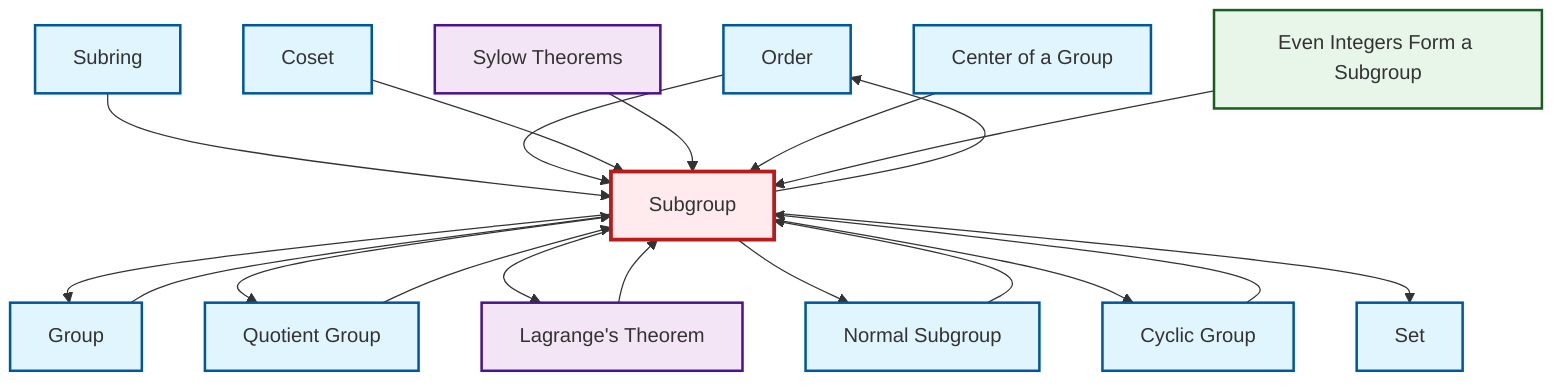 graph TD
    classDef definition fill:#e1f5fe,stroke:#01579b,stroke-width:2px
    classDef theorem fill:#f3e5f5,stroke:#4a148c,stroke-width:2px
    classDef axiom fill:#fff3e0,stroke:#e65100,stroke-width:2px
    classDef example fill:#e8f5e9,stroke:#1b5e20,stroke-width:2px
    classDef current fill:#ffebee,stroke:#b71c1c,stroke-width:3px
    def-order["Order"]:::definition
    def-cyclic-group["Cyclic Group"]:::definition
    def-subring["Subring"]:::definition
    def-group["Group"]:::definition
    def-normal-subgroup["Normal Subgroup"]:::definition
    def-subgroup["Subgroup"]:::definition
    def-set["Set"]:::definition
    thm-lagrange["Lagrange's Theorem"]:::theorem
    ex-even-integers-subgroup["Even Integers Form a Subgroup"]:::example
    def-center-of-group["Center of a Group"]:::definition
    def-coset["Coset"]:::definition
    def-quotient-group["Quotient Group"]:::definition
    thm-sylow["Sylow Theorems"]:::theorem
    def-group --> def-subgroup
    def-subring --> def-subgroup
    def-normal-subgroup --> def-subgroup
    def-subgroup --> def-group
    thm-lagrange --> def-subgroup
    def-quotient-group --> def-subgroup
    def-order --> def-subgroup
    def-subgroup --> def-quotient-group
    def-coset --> def-subgroup
    def-subgroup --> thm-lagrange
    def-cyclic-group --> def-subgroup
    def-subgroup --> def-normal-subgroup
    thm-sylow --> def-subgroup
    def-subgroup --> def-cyclic-group
    def-center-of-group --> def-subgroup
    def-subgroup --> def-order
    ex-even-integers-subgroup --> def-subgroup
    def-subgroup --> def-set
    class def-subgroup current